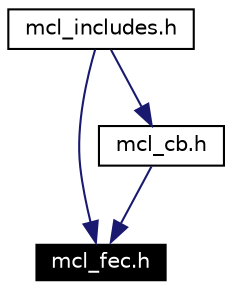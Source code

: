 digraph G
{
  edge [fontname="Helvetica",fontsize=10,labelfontname="Helvetica",labelfontsize=10];
  node [fontname="Helvetica",fontsize=10,shape=record];
  Node1 [label="mcl_fec.h",height=0.2,width=0.4,color="white", fillcolor="black", style="filled" fontcolor="white"];
  Node2 -> Node1 [color="midnightblue",fontsize=10,style="solid",fontname="Helvetica"];
  Node2 [label="mcl_cb.h",height=0.2,width=0.4,color="black",URL="$mcl__cb_8h.html"];
  Node3 -> Node2 [color="midnightblue",fontsize=10,style="solid",fontname="Helvetica"];
  Node3 [label="mcl_includes.h",height=0.2,width=0.4,color="black",URL="$mcl__includes_8h.html"];
  Node3 -> Node1 [color="midnightblue",fontsize=10,style="solid",fontname="Helvetica"];
}
